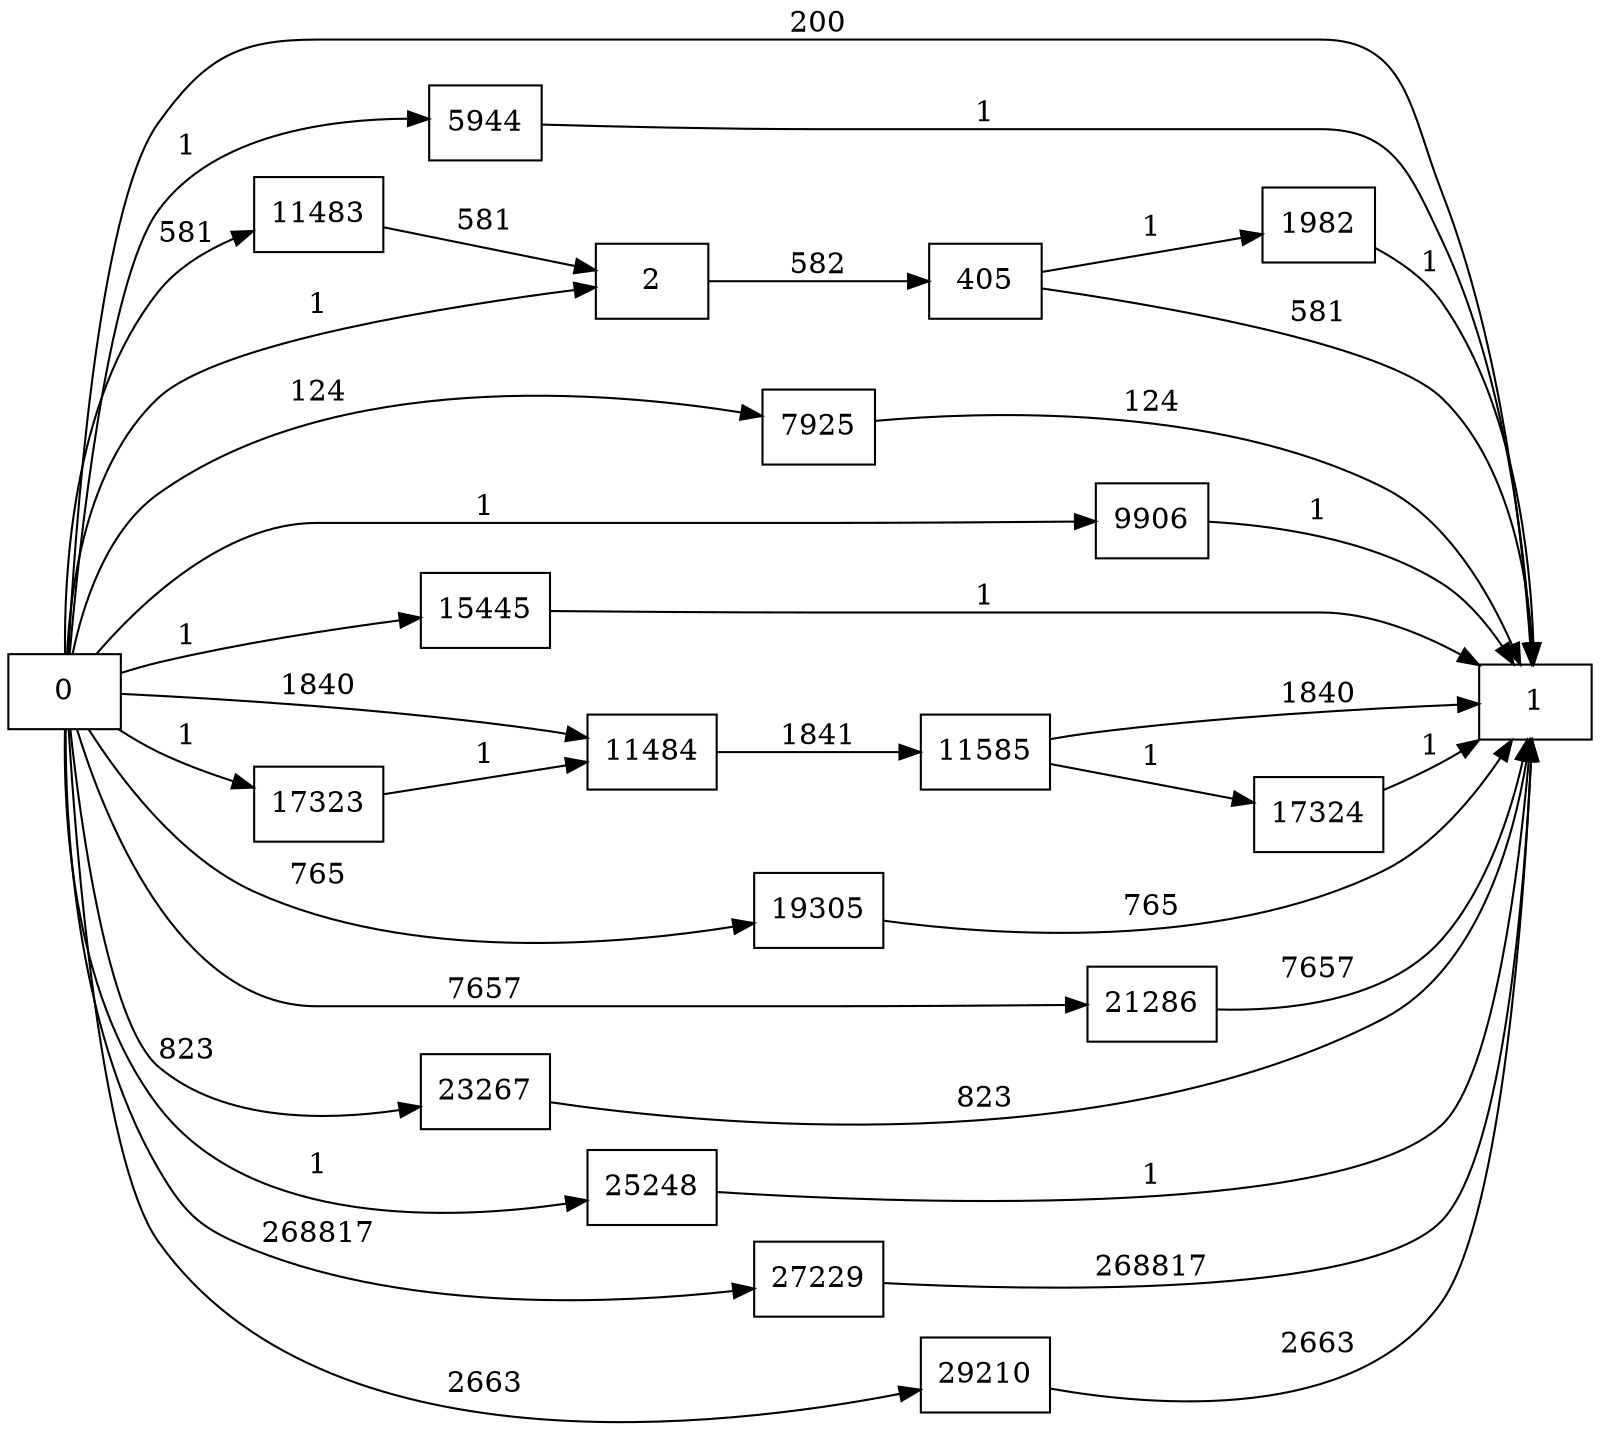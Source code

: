 digraph {
	graph [rankdir=LR]
	node [shape=rectangle]
	2 -> 405 [label=582]
	405 -> 1 [label=581]
	405 -> 1982 [label=1]
	1982 -> 1 [label=1]
	5944 -> 1 [label=1]
	7925 -> 1 [label=124]
	9906 -> 1 [label=1]
	11483 -> 2 [label=581]
	11484 -> 11585 [label=1841]
	11585 -> 17324 [label=1]
	11585 -> 1 [label=1840]
	15445 -> 1 [label=1]
	17323 -> 11484 [label=1]
	17324 -> 1 [label=1]
	19305 -> 1 [label=765]
	21286 -> 1 [label=7657]
	23267 -> 1 [label=823]
	25248 -> 1 [label=1]
	27229 -> 1 [label=268817]
	29210 -> 1 [label=2663]
	0 -> 2 [label=1]
	0 -> 11484 [label=1840]
	0 -> 1 [label=200]
	0 -> 5944 [label=1]
	0 -> 7925 [label=124]
	0 -> 9906 [label=1]
	0 -> 11483 [label=581]
	0 -> 15445 [label=1]
	0 -> 17323 [label=1]
	0 -> 19305 [label=765]
	0 -> 21286 [label=7657]
	0 -> 23267 [label=823]
	0 -> 25248 [label=1]
	0 -> 27229 [label=268817]
	0 -> 29210 [label=2663]
}
